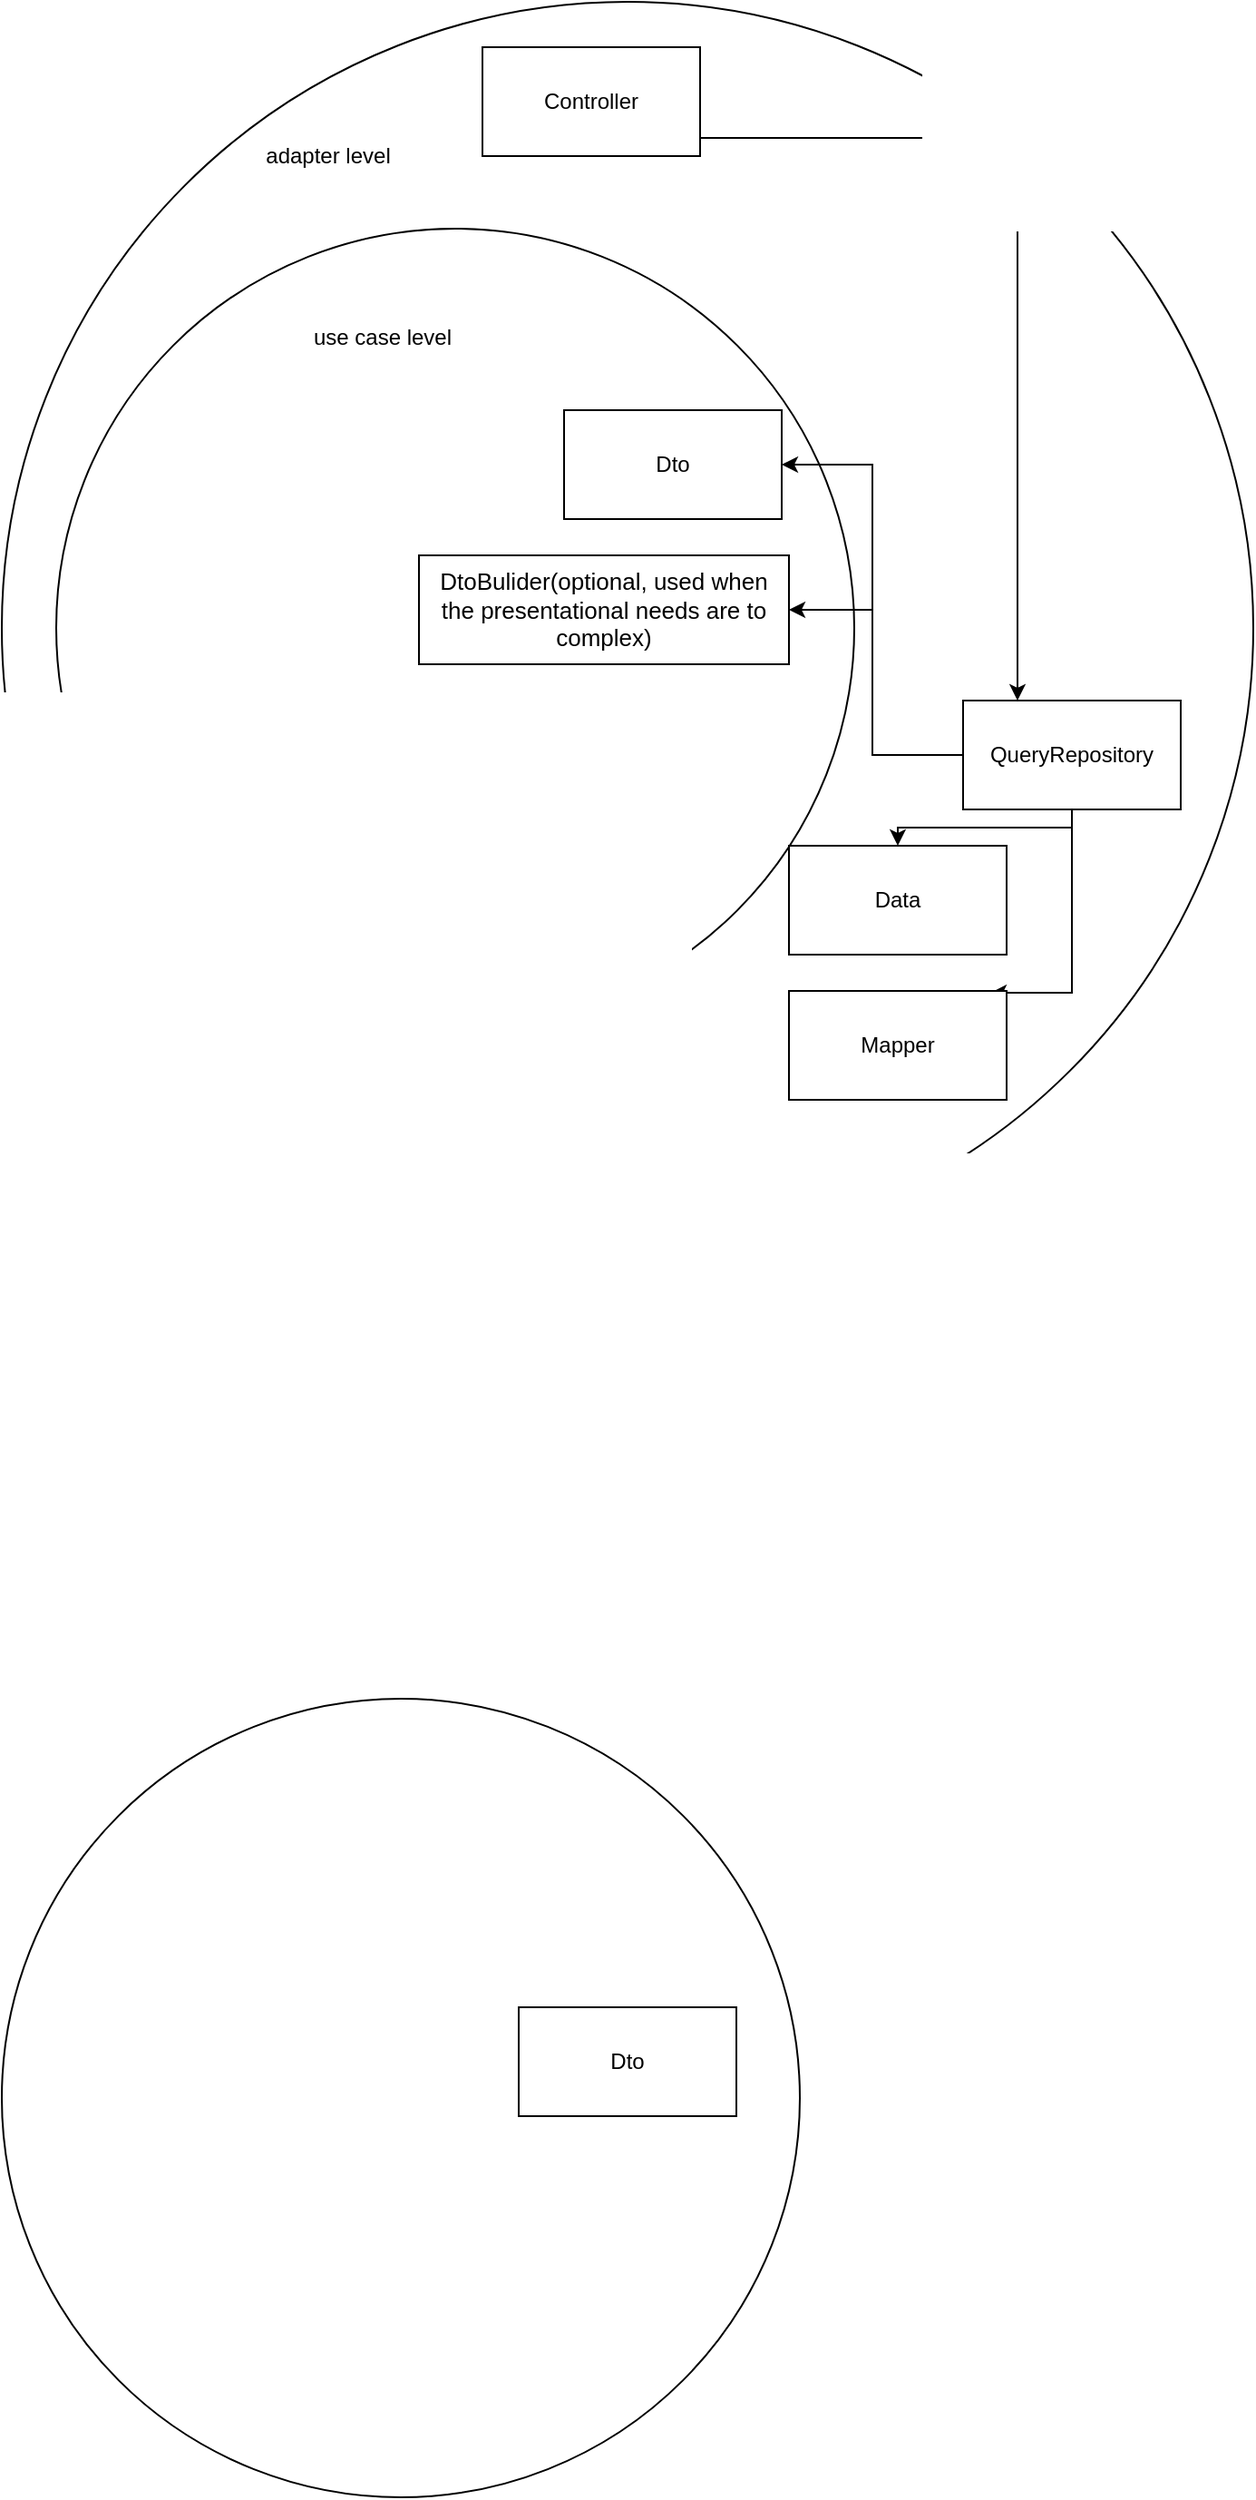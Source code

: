 <mxfile version="14.1.1" type="github">
  <diagram id="UpZCZRQp3eDainlpIZIX" name="Page-1">
    <mxGraphModel dx="2249" dy="1931" grid="1" gridSize="10" guides="1" tooltips="1" connect="1" arrows="1" fold="1" page="1" pageScale="1" pageWidth="827" pageHeight="1169" math="0" shadow="0">
      <root>
        <mxCell id="0" />
        <mxCell id="1" parent="0" />
        <mxCell id="pnqS_63PvMSXRZIcJ1EI-5" value="" style="ellipse;whiteSpace=wrap;html=1;aspect=fixed;" vertex="1" parent="1">
          <mxGeometry x="-20" y="-135" width="690" height="690" as="geometry" />
        </mxCell>
        <mxCell id="pnqS_63PvMSXRZIcJ1EI-1" value="" style="ellipse;whiteSpace=wrap;html=1;aspect=fixed;" vertex="1" parent="1">
          <mxGeometry x="10" y="-10" width="440" height="440" as="geometry" />
        </mxCell>
        <mxCell id="pnqS_63PvMSXRZIcJ1EI-2" value="use case level" style="text;html=1;strokeColor=none;fillColor=none;align=center;verticalAlign=middle;whiteSpace=wrap;rounded=0;" vertex="1" parent="1">
          <mxGeometry x="150" y="40" width="80" height="20" as="geometry" />
        </mxCell>
        <mxCell id="pnqS_63PvMSXRZIcJ1EI-3" value="Dto" style="rounded=0;whiteSpace=wrap;html=1;" vertex="1" parent="1">
          <mxGeometry x="290" y="90" width="120" height="60" as="geometry" />
        </mxCell>
        <mxCell id="pnqS_63PvMSXRZIcJ1EI-4" value="&lt;font style=&quot;font-size: 13px&quot;&gt;DtoBulider(optional, used when the&amp;nbsp;&lt;span style=&quot;font-family: &amp;#34;arial&amp;#34; , sans-serif ; text-align: left ; background-color: rgb(255 , 255 , 255)&quot;&gt;presentational&lt;/span&gt;&lt;span style=&quot;font-family: &amp;#34;arial&amp;#34; , sans-serif ; text-align: left ; background-color: rgb(255 , 255 , 255)&quot;&gt;&amp;nbsp;needs are to complex&lt;/span&gt;)&lt;/font&gt;" style="rounded=0;whiteSpace=wrap;html=1;" vertex="1" parent="1">
          <mxGeometry x="210" y="170" width="204" height="60" as="geometry" />
        </mxCell>
        <mxCell id="pnqS_63PvMSXRZIcJ1EI-10" style="edgeStyle=orthogonalEdgeStyle;rounded=0;orthogonalLoop=1;jettySize=auto;html=1;" edge="1" parent="1" source="pnqS_63PvMSXRZIcJ1EI-6" target="pnqS_63PvMSXRZIcJ1EI-7">
          <mxGeometry relative="1" as="geometry">
            <Array as="points">
              <mxPoint x="540" y="-60" />
            </Array>
          </mxGeometry>
        </mxCell>
        <mxCell id="pnqS_63PvMSXRZIcJ1EI-6" value="Controller" style="rounded=0;whiteSpace=wrap;html=1;" vertex="1" parent="1">
          <mxGeometry x="245" y="-110" width="120" height="60" as="geometry" />
        </mxCell>
        <mxCell id="pnqS_63PvMSXRZIcJ1EI-8" style="edgeStyle=orthogonalEdgeStyle;rounded=0;orthogonalLoop=1;jettySize=auto;html=1;entryX=1;entryY=0.5;entryDx=0;entryDy=0;" edge="1" parent="1" source="pnqS_63PvMSXRZIcJ1EI-7" target="pnqS_63PvMSXRZIcJ1EI-3">
          <mxGeometry relative="1" as="geometry" />
        </mxCell>
        <mxCell id="pnqS_63PvMSXRZIcJ1EI-9" style="edgeStyle=orthogonalEdgeStyle;rounded=0;orthogonalLoop=1;jettySize=auto;html=1;entryX=1;entryY=0.5;entryDx=0;entryDy=0;" edge="1" parent="1" source="pnqS_63PvMSXRZIcJ1EI-7" target="pnqS_63PvMSXRZIcJ1EI-4">
          <mxGeometry relative="1" as="geometry">
            <Array as="points">
              <mxPoint x="460" y="280" />
              <mxPoint x="460" y="200" />
            </Array>
          </mxGeometry>
        </mxCell>
        <mxCell id="pnqS_63PvMSXRZIcJ1EI-17" style="edgeStyle=orthogonalEdgeStyle;rounded=0;orthogonalLoop=1;jettySize=auto;html=1;" edge="1" parent="1" source="pnqS_63PvMSXRZIcJ1EI-7" target="pnqS_63PvMSXRZIcJ1EI-15">
          <mxGeometry relative="1" as="geometry">
            <Array as="points">
              <mxPoint x="570" y="320" />
              <mxPoint x="474" y="320" />
            </Array>
          </mxGeometry>
        </mxCell>
        <mxCell id="pnqS_63PvMSXRZIcJ1EI-18" style="edgeStyle=orthogonalEdgeStyle;rounded=0;orthogonalLoop=1;jettySize=auto;html=1;entryX=0.925;entryY=0.017;entryDx=0;entryDy=0;entryPerimeter=0;" edge="1" parent="1" source="pnqS_63PvMSXRZIcJ1EI-7" target="pnqS_63PvMSXRZIcJ1EI-16">
          <mxGeometry relative="1" as="geometry">
            <Array as="points">
              <mxPoint x="570" y="411" />
            </Array>
          </mxGeometry>
        </mxCell>
        <mxCell id="pnqS_63PvMSXRZIcJ1EI-7" value="QueryRepository" style="rounded=0;whiteSpace=wrap;html=1;" vertex="1" parent="1">
          <mxGeometry x="510" y="250" width="120" height="60" as="geometry" />
        </mxCell>
        <mxCell id="pnqS_63PvMSXRZIcJ1EI-12" value="adapter level" style="text;html=1;strokeColor=none;fillColor=none;align=center;verticalAlign=middle;whiteSpace=wrap;rounded=0;" vertex="1" parent="1">
          <mxGeometry x="120" y="-60" width="80" height="20" as="geometry" />
        </mxCell>
        <mxCell id="pnqS_63PvMSXRZIcJ1EI-13" value="" style="ellipse;whiteSpace=wrap;html=1;aspect=fixed;" vertex="1" parent="1">
          <mxGeometry x="-20" y="800" width="440" height="440" as="geometry" />
        </mxCell>
        <mxCell id="pnqS_63PvMSXRZIcJ1EI-14" value="Dto" style="rounded=0;whiteSpace=wrap;html=1;" vertex="1" parent="1">
          <mxGeometry x="265" y="970" width="120" height="60" as="geometry" />
        </mxCell>
        <mxCell id="pnqS_63PvMSXRZIcJ1EI-15" value="Data" style="rounded=0;whiteSpace=wrap;html=1;" vertex="1" parent="1">
          <mxGeometry x="414" y="330" width="120" height="60" as="geometry" />
        </mxCell>
        <mxCell id="pnqS_63PvMSXRZIcJ1EI-16" value="Mapper" style="rounded=0;whiteSpace=wrap;html=1;" vertex="1" parent="1">
          <mxGeometry x="414" y="410" width="120" height="60" as="geometry" />
        </mxCell>
      </root>
    </mxGraphModel>
  </diagram>
</mxfile>
